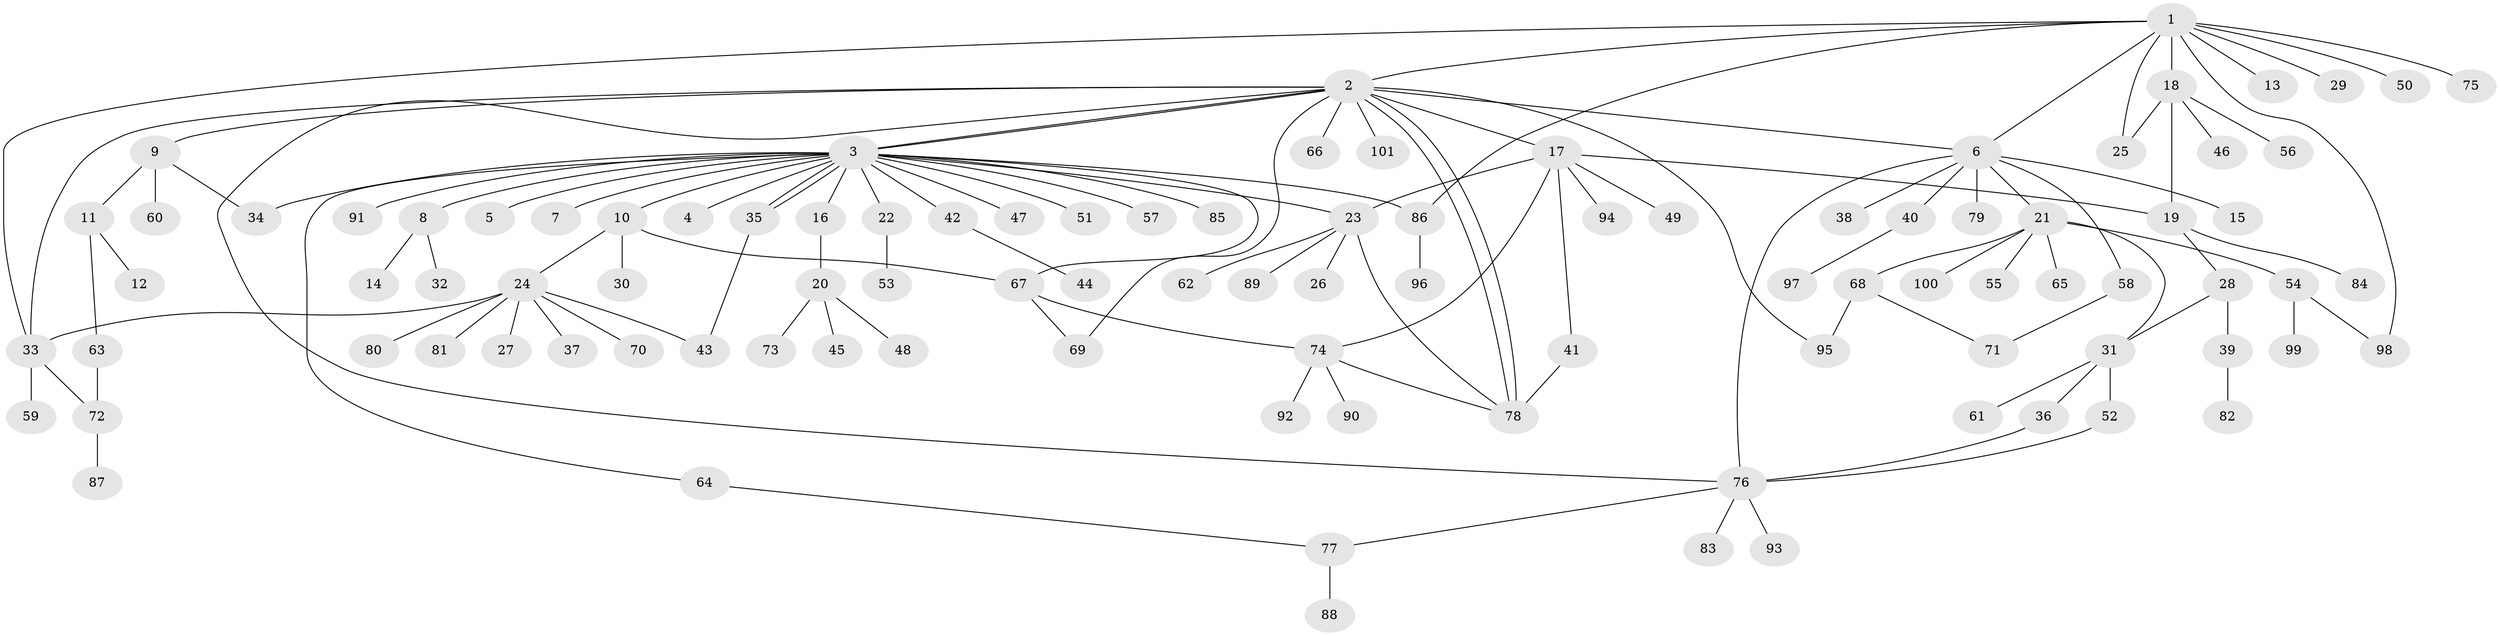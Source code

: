 // Generated by graph-tools (version 1.1) at 2025/01/03/09/25 03:01:37]
// undirected, 101 vertices, 127 edges
graph export_dot {
graph [start="1"]
  node [color=gray90,style=filled];
  1;
  2;
  3;
  4;
  5;
  6;
  7;
  8;
  9;
  10;
  11;
  12;
  13;
  14;
  15;
  16;
  17;
  18;
  19;
  20;
  21;
  22;
  23;
  24;
  25;
  26;
  27;
  28;
  29;
  30;
  31;
  32;
  33;
  34;
  35;
  36;
  37;
  38;
  39;
  40;
  41;
  42;
  43;
  44;
  45;
  46;
  47;
  48;
  49;
  50;
  51;
  52;
  53;
  54;
  55;
  56;
  57;
  58;
  59;
  60;
  61;
  62;
  63;
  64;
  65;
  66;
  67;
  68;
  69;
  70;
  71;
  72;
  73;
  74;
  75;
  76;
  77;
  78;
  79;
  80;
  81;
  82;
  83;
  84;
  85;
  86;
  87;
  88;
  89;
  90;
  91;
  92;
  93;
  94;
  95;
  96;
  97;
  98;
  99;
  100;
  101;
  1 -- 2;
  1 -- 6;
  1 -- 13;
  1 -- 18;
  1 -- 25;
  1 -- 29;
  1 -- 33;
  1 -- 50;
  1 -- 75;
  1 -- 86;
  1 -- 98;
  2 -- 3;
  2 -- 3;
  2 -- 6;
  2 -- 9;
  2 -- 17;
  2 -- 33;
  2 -- 66;
  2 -- 69;
  2 -- 76;
  2 -- 78;
  2 -- 78;
  2 -- 95;
  2 -- 101;
  3 -- 4;
  3 -- 5;
  3 -- 7;
  3 -- 8;
  3 -- 10;
  3 -- 16;
  3 -- 22;
  3 -- 23;
  3 -- 34;
  3 -- 35;
  3 -- 35;
  3 -- 42;
  3 -- 47;
  3 -- 51;
  3 -- 57;
  3 -- 64;
  3 -- 67;
  3 -- 85;
  3 -- 86;
  3 -- 91;
  6 -- 15;
  6 -- 21;
  6 -- 38;
  6 -- 40;
  6 -- 58;
  6 -- 76;
  6 -- 79;
  8 -- 14;
  8 -- 32;
  9 -- 11;
  9 -- 34;
  9 -- 60;
  10 -- 24;
  10 -- 30;
  10 -- 67;
  11 -- 12;
  11 -- 63;
  16 -- 20;
  17 -- 19;
  17 -- 23;
  17 -- 41;
  17 -- 49;
  17 -- 74;
  17 -- 94;
  18 -- 19;
  18 -- 25;
  18 -- 46;
  18 -- 56;
  19 -- 28;
  19 -- 84;
  20 -- 45;
  20 -- 48;
  20 -- 73;
  21 -- 31;
  21 -- 54;
  21 -- 55;
  21 -- 65;
  21 -- 68;
  21 -- 100;
  22 -- 53;
  23 -- 26;
  23 -- 62;
  23 -- 78;
  23 -- 89;
  24 -- 27;
  24 -- 33;
  24 -- 37;
  24 -- 43;
  24 -- 70;
  24 -- 80;
  24 -- 81;
  28 -- 31;
  28 -- 39;
  31 -- 36;
  31 -- 52;
  31 -- 61;
  33 -- 59;
  33 -- 72;
  35 -- 43;
  36 -- 76;
  39 -- 82;
  40 -- 97;
  41 -- 78;
  42 -- 44;
  52 -- 76;
  54 -- 98;
  54 -- 99;
  58 -- 71;
  63 -- 72;
  64 -- 77;
  67 -- 69;
  67 -- 74;
  68 -- 71;
  68 -- 95;
  72 -- 87;
  74 -- 78;
  74 -- 90;
  74 -- 92;
  76 -- 77;
  76 -- 83;
  76 -- 93;
  77 -- 88;
  86 -- 96;
}
